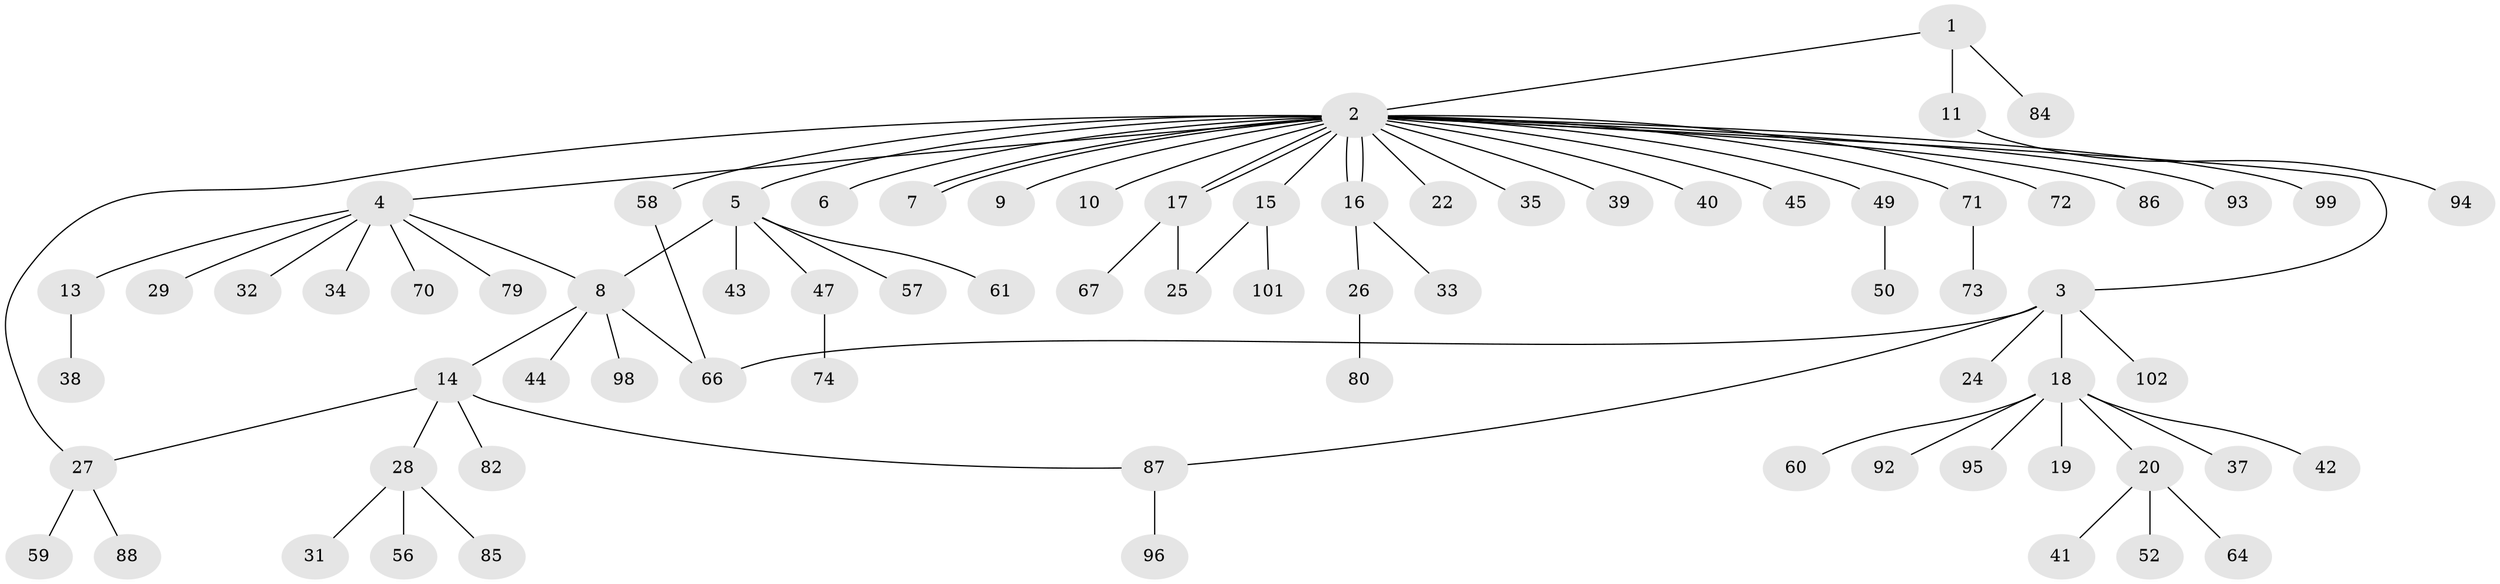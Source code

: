 // original degree distribution, {4: 0.0392156862745098, 29: 0.00980392156862745, 6: 0.00980392156862745, 9: 0.0196078431372549, 7: 0.00980392156862745, 2: 0.16666666666666666, 3: 0.0784313725490196, 1: 0.6176470588235294, 5: 0.049019607843137254}
// Generated by graph-tools (version 1.1) at 2025/11/02/27/25 16:11:14]
// undirected, 75 vertices, 83 edges
graph export_dot {
graph [start="1"]
  node [color=gray90,style=filled];
  1 [super="+65"];
  2 [super="+76"];
  3;
  4 [super="+21"];
  5 [super="+78"];
  6 [super="+46"];
  7 [super="+55"];
  8 [super="+12"];
  9 [super="+54"];
  10;
  11 [super="+51"];
  13;
  14 [super="+23"];
  15;
  16 [super="+63"];
  17 [super="+90"];
  18 [super="+68"];
  19;
  20;
  22 [super="+36"];
  24;
  25;
  26 [super="+97"];
  27 [super="+91"];
  28 [super="+30"];
  29;
  31;
  32;
  33;
  34;
  35;
  37 [super="+77"];
  38 [super="+62"];
  39;
  40;
  41 [super="+48"];
  42;
  43;
  44 [super="+83"];
  45;
  47 [super="+53"];
  49 [super="+81"];
  50;
  52;
  56;
  57;
  58 [super="+69"];
  59;
  60;
  61;
  64;
  66 [super="+75"];
  67;
  70 [super="+89"];
  71;
  72 [super="+100"];
  73;
  74;
  79;
  80;
  82;
  84;
  85;
  86;
  87;
  88;
  92;
  93;
  94;
  95;
  96;
  98;
  99;
  101;
  102;
  1 -- 2;
  1 -- 11;
  1 -- 84;
  2 -- 3;
  2 -- 4;
  2 -- 5;
  2 -- 6;
  2 -- 7;
  2 -- 7;
  2 -- 9;
  2 -- 10;
  2 -- 15;
  2 -- 16;
  2 -- 16;
  2 -- 17;
  2 -- 17;
  2 -- 22;
  2 -- 27;
  2 -- 35;
  2 -- 39;
  2 -- 40;
  2 -- 45;
  2 -- 49;
  2 -- 58 [weight=2];
  2 -- 71;
  2 -- 72;
  2 -- 86;
  2 -- 93;
  2 -- 99;
  3 -- 18;
  3 -- 24;
  3 -- 87;
  3 -- 102;
  3 -- 66;
  4 -- 13;
  4 -- 29;
  4 -- 32;
  4 -- 34;
  4 -- 70;
  4 -- 79;
  4 -- 8;
  5 -- 8;
  5 -- 43;
  5 -- 47;
  5 -- 57;
  5 -- 61;
  8 -- 14;
  8 -- 44;
  8 -- 66;
  8 -- 98;
  11 -- 94;
  13 -- 38;
  14 -- 27;
  14 -- 82;
  14 -- 87;
  14 -- 28;
  15 -- 25;
  15 -- 101;
  16 -- 26;
  16 -- 33;
  17 -- 25;
  17 -- 67;
  18 -- 19;
  18 -- 20;
  18 -- 37;
  18 -- 42;
  18 -- 60;
  18 -- 92;
  18 -- 95;
  20 -- 41;
  20 -- 52;
  20 -- 64;
  26 -- 80;
  27 -- 59;
  27 -- 88;
  28 -- 31;
  28 -- 56;
  28 -- 85;
  47 -- 74;
  49 -- 50;
  58 -- 66;
  71 -- 73;
  87 -- 96;
}
